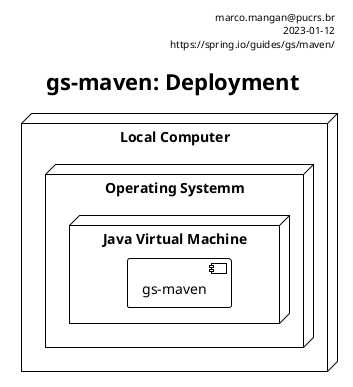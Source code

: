 @startuml
!theme plain

title gs-maven: Deployment

node "Local Computer" as A {
  node "Operating Systemm" as B {

    node "Java Virtual Machine" as C {
      [gs-maven]
    }

  }
}

header
 marco.mangan@pucrs.br
 2023-01-12
 https://spring.io/guides/gs/maven/
end header

@enduml

